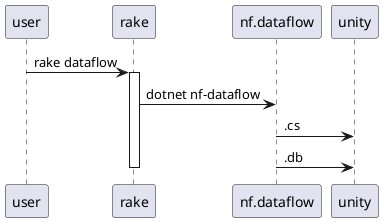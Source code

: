@startuml flow

user -> rake : rake dataflow
activate rake
rake -> nf.dataflow : dotnet nf-dataflow
nf.dataflow -> unity : .cs
nf.dataflow -> unity : .db
deactivate

@enduml
